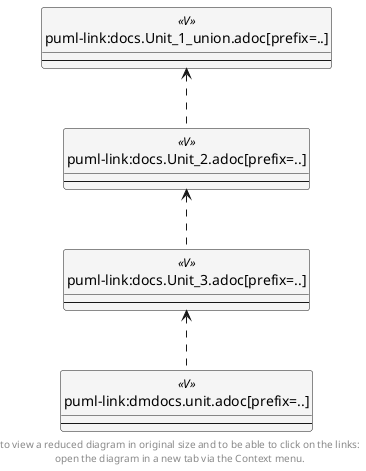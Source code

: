 @startuml
'Left to right direction
top to bottom direction
hide circle
'avoide "." issues:
set namespaceSeparator none


skinparam class {
  BackgroundColor White
  BackgroundColor<<FN>> Yellow
  BackgroundColor<<FS>> Yellow
  BackgroundColor<<FT>> LightGray
  BackgroundColor<<IF>> Yellow
  BackgroundColor<<IS>> Yellow
  BackgroundColor<<P>> Aqua
  BackgroundColor<<PC>> Aqua
  BackgroundColor<<SN>> Yellow
  BackgroundColor<<SO>> SlateBlue
  BackgroundColor<<TF>> LightGray
  BackgroundColor<<TR>> Tomato
  BackgroundColor<<U>> White
  BackgroundColor<<V>> WhiteSmoke
  BackgroundColor<<X>> Aqua
}


entity "puml-link:dmdocs.unit.adoc[prefix=..]" as dmdocs.unit << V >> {
  --
}

entity "puml-link:docs.Unit_1_union.adoc[prefix=..]" as docs.Unit_1_union << V >> {
  --
}

entity "puml-link:docs.Unit_2.adoc[prefix=..]" as docs.Unit_2 << V >> {
  --
}

entity "puml-link:docs.Unit_3.adoc[prefix=..]" as docs.Unit_3 << V >> {
  --
}

docs.Unit_1_union <.. docs.Unit_2
docs.Unit_2 <.. docs.Unit_3
docs.Unit_3 <.. dmdocs.unit
footer
to view a reduced diagram in original size and to be able to click on the links:
open the diagram in a new tab via the Context menu.
end footer

@enduml

